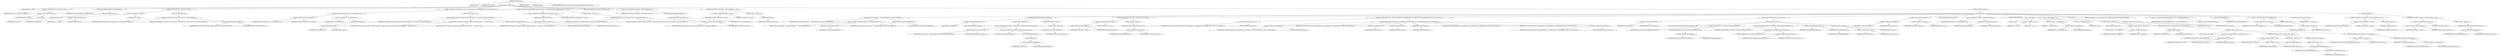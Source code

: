 digraph "executeInVM" {  
"2474" [label = <(METHOD,executeInVM)<SUB>1180</SUB>> ]
"155" [label = <(PARAM,this)<SUB>1180</SUB>> ]
"2475" [label = <(PARAM,JUnitTest arg)<SUB>1180</SUB>> ]
"2476" [label = <(BLOCK,&lt;empty&gt;,&lt;empty&gt;)<SUB>1180</SUB>> ]
"2477" [label = <(LOCAL,JUnitTest test: ANY)> ]
"2478" [label = <(&lt;operator&gt;.assignment,ANY test = (JUnitTest) arg.clone())<SUB>1181</SUB>> ]
"2479" [label = <(IDENTIFIER,test,ANY test = (JUnitTest) arg.clone())<SUB>1181</SUB>> ]
"2480" [label = <(&lt;operator&gt;.cast,(JUnitTest) arg.clone())<SUB>1181</SUB>> ]
"2481" [label = <(TYPE_REF,JUnitTest,JUnitTest)<SUB>1181</SUB>> ]
"2482" [label = <(clone,clone())<SUB>1181</SUB>> ]
"2483" [label = <(IDENTIFIER,arg,clone())<SUB>1181</SUB>> ]
"2484" [label = <(setProperties,setProperties(getProject().getProperties()))<SUB>1182</SUB>> ]
"2485" [label = <(IDENTIFIER,test,setProperties(getProject().getProperties()))<SUB>1182</SUB>> ]
"2486" [label = <(getProperties,getProperties())<SUB>1182</SUB>> ]
"2487" [label = <(getProject,getProject())<SUB>1182</SUB>> ]
"154" [label = <(IDENTIFIER,this,getProject())<SUB>1182</SUB>> ]
"2488" [label = <(CONTROL_STRUCTURE,if (dir != null),if (dir != null))<SUB>1183</SUB>> ]
"2489" [label = <(&lt;operator&gt;.notEquals,dir != null)<SUB>1183</SUB>> ]
"2490" [label = <(&lt;operator&gt;.fieldAccess,this.dir)<SUB>1183</SUB>> ]
"2491" [label = <(IDENTIFIER,this,dir != null)<SUB>1183</SUB>> ]
"2492" [label = <(FIELD_IDENTIFIER,dir,dir)<SUB>1183</SUB>> ]
"2493" [label = <(LITERAL,null,dir != null)<SUB>1183</SUB>> ]
"2494" [label = <(BLOCK,&lt;empty&gt;,&lt;empty&gt;)<SUB>1183</SUB>> ]
"2495" [label = <(log,log(&quot;dir attribute ignored if running in the same VM&quot;, Project.MSG_WARN))<SUB>1184</SUB>> ]
"156" [label = <(IDENTIFIER,this,log(&quot;dir attribute ignored if running in the same VM&quot;, Project.MSG_WARN))<SUB>1184</SUB>> ]
"2496" [label = <(LITERAL,&quot;dir attribute ignored if running in the same VM&quot;,log(&quot;dir attribute ignored if running in the same VM&quot;, Project.MSG_WARN))<SUB>1184</SUB>> ]
"2497" [label = <(&lt;operator&gt;.fieldAccess,Project.MSG_WARN)<SUB>1185</SUB>> ]
"2498" [label = <(IDENTIFIER,Project,log(&quot;dir attribute ignored if running in the same VM&quot;, Project.MSG_WARN))<SUB>1185</SUB>> ]
"2499" [label = <(FIELD_IDENTIFIER,MSG_WARN,MSG_WARN)<SUB>1185</SUB>> ]
"2500" [label = <(CONTROL_STRUCTURE,if (newEnvironment || null != env.getVariables()),if (newEnvironment || null != env.getVariables()))<SUB>1188</SUB>> ]
"2501" [label = <(&lt;operator&gt;.logicalOr,newEnvironment || null != env.getVariables())<SUB>1188</SUB>> ]
"2502" [label = <(&lt;operator&gt;.fieldAccess,this.newEnvironment)<SUB>1188</SUB>> ]
"2503" [label = <(IDENTIFIER,this,newEnvironment || null != env.getVariables())<SUB>1188</SUB>> ]
"2504" [label = <(FIELD_IDENTIFIER,newEnvironment,newEnvironment)<SUB>1188</SUB>> ]
"2505" [label = <(&lt;operator&gt;.notEquals,null != env.getVariables())<SUB>1188</SUB>> ]
"2506" [label = <(LITERAL,null,null != env.getVariables())<SUB>1188</SUB>> ]
"2507" [label = <(getVariables,getVariables())<SUB>1188</SUB>> ]
"2508" [label = <(&lt;operator&gt;.fieldAccess,this.env)<SUB>1188</SUB>> ]
"2509" [label = <(IDENTIFIER,this,getVariables())<SUB>1188</SUB>> ]
"2510" [label = <(FIELD_IDENTIFIER,env,env)<SUB>1188</SUB>> ]
"2511" [label = <(BLOCK,&lt;empty&gt;,&lt;empty&gt;)<SUB>1188</SUB>> ]
"2512" [label = <(log,log(&quot;Changes to environment variables are ignored if running in &quot; + &quot;the same VM.&quot;, Project.MSG_WARN))<SUB>1189</SUB>> ]
"157" [label = <(IDENTIFIER,this,log(&quot;Changes to environment variables are ignored if running in &quot; + &quot;the same VM.&quot;, Project.MSG_WARN))<SUB>1189</SUB>> ]
"2513" [label = <(&lt;operator&gt;.addition,&quot;Changes to environment variables are ignored if running in &quot; + &quot;the same VM.&quot;)<SUB>1189</SUB>> ]
"2514" [label = <(LITERAL,&quot;Changes to environment variables are ignored if running in &quot;,&quot;Changes to environment variables are ignored if running in &quot; + &quot;the same VM.&quot;)<SUB>1189</SUB>> ]
"2515" [label = <(LITERAL,&quot;the same VM.&quot;,&quot;Changes to environment variables are ignored if running in &quot; + &quot;the same VM.&quot;)<SUB>1190</SUB>> ]
"2516" [label = <(&lt;operator&gt;.fieldAccess,Project.MSG_WARN)<SUB>1190</SUB>> ]
"2517" [label = <(IDENTIFIER,Project,log(&quot;Changes to environment variables are ignored if running in &quot; + &quot;the same VM.&quot;, Project.MSG_WARN))<SUB>1190</SUB>> ]
"2518" [label = <(FIELD_IDENTIFIER,MSG_WARN,MSG_WARN)<SUB>1190</SUB>> ]
"2519" [label = <(CONTROL_STRUCTURE,if (getCommandline().getBootclasspath() != null),if (getCommandline().getBootclasspath() != null))<SUB>1193</SUB>> ]
"2520" [label = <(&lt;operator&gt;.notEquals,getCommandline().getBootclasspath() != null)<SUB>1193</SUB>> ]
"2521" [label = <(getBootclasspath,getBootclasspath())<SUB>1193</SUB>> ]
"2522" [label = <(getCommandline,this.getCommandline())<SUB>1193</SUB>> ]
"158" [label = <(IDENTIFIER,this,this.getCommandline())<SUB>1193</SUB>> ]
"2523" [label = <(LITERAL,null,getCommandline().getBootclasspath() != null)<SUB>1193</SUB>> ]
"2524" [label = <(BLOCK,&lt;empty&gt;,&lt;empty&gt;)<SUB>1193</SUB>> ]
"2525" [label = <(log,log(&quot;bootclasspath is ignored if running in the same VM.&quot;, Project.MSG_WARN))<SUB>1194</SUB>> ]
"159" [label = <(IDENTIFIER,this,log(&quot;bootclasspath is ignored if running in the same VM.&quot;, Project.MSG_WARN))<SUB>1194</SUB>> ]
"2526" [label = <(LITERAL,&quot;bootclasspath is ignored if running in the same VM.&quot;,log(&quot;bootclasspath is ignored if running in the same VM.&quot;, Project.MSG_WARN))<SUB>1194</SUB>> ]
"2527" [label = <(&lt;operator&gt;.fieldAccess,Project.MSG_WARN)<SUB>1195</SUB>> ]
"2528" [label = <(IDENTIFIER,Project,log(&quot;bootclasspath is ignored if running in the same VM.&quot;, Project.MSG_WARN))<SUB>1195</SUB>> ]
"2529" [label = <(FIELD_IDENTIFIER,MSG_WARN,MSG_WARN)<SUB>1195</SUB>> ]
"2530" [label = <(LOCAL,CommandlineJava.SysProperties sysProperties: ANY)> ]
"2531" [label = <(&lt;operator&gt;.assignment,ANY sysProperties = getSystemProperties())<SUB>1198</SUB>> ]
"2532" [label = <(IDENTIFIER,sysProperties,ANY sysProperties = getSystemProperties())<SUB>1198</SUB>> ]
"2533" [label = <(getSystemProperties,getSystemProperties())<SUB>1199</SUB>> ]
"2534" [label = <(getCommandline,this.getCommandline())<SUB>1199</SUB>> ]
"160" [label = <(IDENTIFIER,this,this.getCommandline())<SUB>1199</SUB>> ]
"2535" [label = <(CONTROL_STRUCTURE,if (sysProperties != null),if (sysProperties != null))<SUB>1200</SUB>> ]
"2536" [label = <(&lt;operator&gt;.notEquals,sysProperties != null)<SUB>1200</SUB>> ]
"2537" [label = <(IDENTIFIER,sysProperties,sysProperties != null)<SUB>1200</SUB>> ]
"2538" [label = <(LITERAL,null,sysProperties != null)<SUB>1200</SUB>> ]
"2539" [label = <(BLOCK,&lt;empty&gt;,&lt;empty&gt;)<SUB>1200</SUB>> ]
"2540" [label = <(setSystem,setSystem())<SUB>1201</SUB>> ]
"2541" [label = <(IDENTIFIER,sysProperties,setSystem())<SUB>1201</SUB>> ]
"2542" [label = <(CONTROL_STRUCTURE,try,try)<SUB>1204</SUB>> ]
"2543" [label = <(BLOCK,try,try)<SUB>1204</SUB>> ]
"2544" [label = <(log,log(&quot;Using System properties &quot; + System.getProperties(), Project.MSG_VERBOSE))<SUB>1205</SUB>> ]
"161" [label = <(IDENTIFIER,this,log(&quot;Using System properties &quot; + System.getProperties(), Project.MSG_VERBOSE))<SUB>1205</SUB>> ]
"2545" [label = <(&lt;operator&gt;.addition,&quot;Using System properties &quot; + System.getProperties())<SUB>1205</SUB>> ]
"2546" [label = <(LITERAL,&quot;Using System properties &quot;,&quot;Using System properties &quot; + System.getProperties())<SUB>1205</SUB>> ]
"2547" [label = <(getProperties,System.getProperties())<SUB>1205</SUB>> ]
"2548" [label = <(IDENTIFIER,System,System.getProperties())<SUB>1205</SUB>> ]
"2549" [label = <(&lt;operator&gt;.fieldAccess,Project.MSG_VERBOSE)<SUB>1206</SUB>> ]
"2550" [label = <(IDENTIFIER,Project,log(&quot;Using System properties &quot; + System.getProperties(), Project.MSG_VERBOSE))<SUB>1206</SUB>> ]
"2551" [label = <(FIELD_IDENTIFIER,MSG_VERBOSE,MSG_VERBOSE)<SUB>1206</SUB>> ]
"2552" [label = <(CONTROL_STRUCTURE,if (splitJunit),if (splitJunit))<SUB>1207</SUB>> ]
"2553" [label = <(&lt;operator&gt;.fieldAccess,this.splitJunit)<SUB>1207</SUB>> ]
"2554" [label = <(IDENTIFIER,this,if (splitJunit))<SUB>1207</SUB>> ]
"2555" [label = <(FIELD_IDENTIFIER,splitJunit,splitJunit)<SUB>1207</SUB>> ]
"2556" [label = <(BLOCK,&lt;empty&gt;,&lt;empty&gt;)<SUB>1207</SUB>> ]
"2557" [label = <(&lt;operator&gt;.assignment,this.classLoader = (AntClassLoader) delegate.getClass().getClassLoader())<SUB>1208</SUB>> ]
"2558" [label = <(&lt;operator&gt;.fieldAccess,this.classLoader)<SUB>1208</SUB>> ]
"2559" [label = <(IDENTIFIER,this,this.classLoader = (AntClassLoader) delegate.getClass().getClassLoader())<SUB>1208</SUB>> ]
"2560" [label = <(FIELD_IDENTIFIER,classLoader,classLoader)<SUB>1208</SUB>> ]
"2561" [label = <(&lt;operator&gt;.cast,(AntClassLoader) delegate.getClass().getClassLoader())<SUB>1208</SUB>> ]
"2562" [label = <(TYPE_REF,AntClassLoader,AntClassLoader)<SUB>1208</SUB>> ]
"2563" [label = <(getClassLoader,getClassLoader())<SUB>1208</SUB>> ]
"2564" [label = <(getClass,getClass())<SUB>1208</SUB>> ]
"2565" [label = <(&lt;operator&gt;.fieldAccess,this.delegate)<SUB>1208</SUB>> ]
"2566" [label = <(IDENTIFIER,this,getClass())<SUB>1208</SUB>> ]
"2567" [label = <(FIELD_IDENTIFIER,delegate,delegate)<SUB>1208</SUB>> ]
"2568" [label = <(CONTROL_STRUCTURE,else,else)<SUB>1209</SUB>> ]
"2569" [label = <(BLOCK,&lt;empty&gt;,&lt;empty&gt;)<SUB>1209</SUB>> ]
"2570" [label = <(createClassLoader,this.createClassLoader())<SUB>1210</SUB>> ]
"162" [label = <(IDENTIFIER,this,this.createClassLoader())<SUB>1210</SUB>> ]
"2571" [label = <(CONTROL_STRUCTURE,if (classLoader != null),if (classLoader != null))<SUB>1212</SUB>> ]
"2572" [label = <(&lt;operator&gt;.notEquals,classLoader != null)<SUB>1212</SUB>> ]
"2573" [label = <(&lt;operator&gt;.fieldAccess,this.classLoader)<SUB>1212</SUB>> ]
"2574" [label = <(IDENTIFIER,this,classLoader != null)<SUB>1212</SUB>> ]
"2575" [label = <(FIELD_IDENTIFIER,classLoader,classLoader)<SUB>1212</SUB>> ]
"2576" [label = <(LITERAL,null,classLoader != null)<SUB>1212</SUB>> ]
"2577" [label = <(BLOCK,&lt;empty&gt;,&lt;empty&gt;)<SUB>1212</SUB>> ]
"2578" [label = <(setThreadContextLoader,setThreadContextLoader())<SUB>1213</SUB>> ]
"2579" [label = <(&lt;operator&gt;.fieldAccess,this.classLoader)<SUB>1213</SUB>> ]
"2580" [label = <(IDENTIFIER,this,setThreadContextLoader())<SUB>1213</SUB>> ]
"2581" [label = <(FIELD_IDENTIFIER,classLoader,classLoader)<SUB>1213</SUB>> ]
"2582" [label = <(&lt;operator&gt;.assignment,this.runner = newJUnitTestRunner(test, test.getHaltonerror(), test.getFiltertrace(), test.getHaltonfailure(), false, true, classLoader))<SUB>1215</SUB>> ]
"2583" [label = <(&lt;operator&gt;.fieldAccess,this.runner)<SUB>1215</SUB>> ]
"2584" [label = <(IDENTIFIER,this,this.runner = newJUnitTestRunner(test, test.getHaltonerror(), test.getFiltertrace(), test.getHaltonfailure(), false, true, classLoader))<SUB>1215</SUB>> ]
"2585" [label = <(FIELD_IDENTIFIER,runner,runner)<SUB>1215</SUB>> ]
"2586" [label = <(newJUnitTestRunner,newJUnitTestRunner(test, test.getHaltonerror(), test.getFiltertrace(), test.getHaltonfailure(), false, true, classLoader))<SUB>1215</SUB>> ]
"2587" [label = <(&lt;operator&gt;.fieldAccess,this.delegate)<SUB>1215</SUB>> ]
"2588" [label = <(IDENTIFIER,this,newJUnitTestRunner(test, test.getHaltonerror(), test.getFiltertrace(), test.getHaltonfailure(), false, true, classLoader))<SUB>1215</SUB>> ]
"2589" [label = <(FIELD_IDENTIFIER,delegate,delegate)<SUB>1215</SUB>> ]
"2590" [label = <(IDENTIFIER,test,newJUnitTestRunner(test, test.getHaltonerror(), test.getFiltertrace(), test.getHaltonfailure(), false, true, classLoader))<SUB>1215</SUB>> ]
"2591" [label = <(getHaltonerror,getHaltonerror())<SUB>1215</SUB>> ]
"2592" [label = <(IDENTIFIER,test,getHaltonerror())<SUB>1215</SUB>> ]
"2593" [label = <(getFiltertrace,getFiltertrace())<SUB>1216</SUB>> ]
"2594" [label = <(IDENTIFIER,test,getFiltertrace())<SUB>1216</SUB>> ]
"2595" [label = <(getHaltonfailure,getHaltonfailure())<SUB>1217</SUB>> ]
"2596" [label = <(IDENTIFIER,test,getHaltonfailure())<SUB>1217</SUB>> ]
"2597" [label = <(LITERAL,false,newJUnitTestRunner(test, test.getHaltonerror(), test.getFiltertrace(), test.getHaltonfailure(), false, true, classLoader))<SUB>1217</SUB>> ]
"2598" [label = <(LITERAL,true,newJUnitTestRunner(test, test.getHaltonerror(), test.getFiltertrace(), test.getHaltonfailure(), false, true, classLoader))<SUB>1218</SUB>> ]
"2599" [label = <(&lt;operator&gt;.fieldAccess,this.classLoader)<SUB>1218</SUB>> ]
"2600" [label = <(IDENTIFIER,this,newJUnitTestRunner(test, test.getHaltonerror(), test.getFiltertrace(), test.getHaltonfailure(), false, true, classLoader))<SUB>1218</SUB>> ]
"2601" [label = <(FIELD_IDENTIFIER,classLoader,classLoader)<SUB>1218</SUB>> ]
"2602" [label = <(CONTROL_STRUCTURE,if (summary),if (summary))<SUB>1219</SUB>> ]
"2603" [label = <(&lt;operator&gt;.fieldAccess,this.summary)<SUB>1219</SUB>> ]
"2604" [label = <(IDENTIFIER,this,if (summary))<SUB>1219</SUB>> ]
"2605" [label = <(FIELD_IDENTIFIER,summary,summary)<SUB>1219</SUB>> ]
"2606" [label = <(BLOCK,&lt;empty&gt;,&lt;empty&gt;)<SUB>1219</SUB>> ]
"2607" [label = <(LOCAL,JUnitTaskMirror.SummaryJUnitResultFormatterMirror f: ANY)> ]
"2608" [label = <(&lt;operator&gt;.assignment,ANY f = newSummaryJUnitResultFormatter())<SUB>1221</SUB>> ]
"2609" [label = <(IDENTIFIER,f,ANY f = newSummaryJUnitResultFormatter())<SUB>1221</SUB>> ]
"2610" [label = <(newSummaryJUnitResultFormatter,newSummaryJUnitResultFormatter())<SUB>1222</SUB>> ]
"2611" [label = <(&lt;operator&gt;.fieldAccess,this.delegate)<SUB>1222</SUB>> ]
"2612" [label = <(IDENTIFIER,this,newSummaryJUnitResultFormatter())<SUB>1222</SUB>> ]
"2613" [label = <(FIELD_IDENTIFIER,delegate,delegate)<SUB>1222</SUB>> ]
"2614" [label = <(setWithOutAndErr,setWithOutAndErr(&quot;withoutanderr&quot;.equalsIgnoreCase(summaryValue)))<SUB>1223</SUB>> ]
"2615" [label = <(IDENTIFIER,f,setWithOutAndErr(&quot;withoutanderr&quot;.equalsIgnoreCase(summaryValue)))<SUB>1223</SUB>> ]
"2616" [label = <(equalsIgnoreCase,this.equalsIgnoreCase(summaryValue))<SUB>1223</SUB>> ]
"2617" [label = <(LITERAL,&quot;withoutanderr&quot;,this.equalsIgnoreCase(summaryValue))<SUB>1223</SUB>> ]
"2618" [label = <(&lt;operator&gt;.fieldAccess,this.summaryValue)<SUB>1224</SUB>> ]
"2619" [label = <(IDENTIFIER,this,this.equalsIgnoreCase(summaryValue))<SUB>1224</SUB>> ]
"2620" [label = <(FIELD_IDENTIFIER,summaryValue,summaryValue)<SUB>1224</SUB>> ]
"2621" [label = <(setOutput,setOutput(getDefaultOutput()))<SUB>1225</SUB>> ]
"2622" [label = <(IDENTIFIER,f,setOutput(getDefaultOutput()))<SUB>1225</SUB>> ]
"2623" [label = <(getDefaultOutput,this.getDefaultOutput())<SUB>1225</SUB>> ]
"163" [label = <(IDENTIFIER,this,this.getDefaultOutput())<SUB>1225</SUB>> ]
"2624" [label = <(addFormatter,addFormatter(f))<SUB>1226</SUB>> ]
"2625" [label = <(&lt;operator&gt;.fieldAccess,this.runner)<SUB>1226</SUB>> ]
"2626" [label = <(IDENTIFIER,this,addFormatter(f))<SUB>1226</SUB>> ]
"2627" [label = <(FIELD_IDENTIFIER,runner,runner)<SUB>1226</SUB>> ]
"2628" [label = <(IDENTIFIER,f,addFormatter(f))<SUB>1226</SUB>> ]
"2629" [label = <(setPermissions,setPermissions(perm))<SUB>1229</SUB>> ]
"2630" [label = <(&lt;operator&gt;.fieldAccess,this.runner)<SUB>1229</SUB>> ]
"2631" [label = <(IDENTIFIER,this,setPermissions(perm))<SUB>1229</SUB>> ]
"2632" [label = <(FIELD_IDENTIFIER,runner,runner)<SUB>1229</SUB>> ]
"2633" [label = <(&lt;operator&gt;.fieldAccess,this.perm)<SUB>1229</SUB>> ]
"2634" [label = <(IDENTIFIER,this,setPermissions(perm))<SUB>1229</SUB>> ]
"2635" [label = <(FIELD_IDENTIFIER,perm,perm)<SUB>1229</SUB>> ]
"2636" [label = <(LOCAL,FormatterElement[] feArray: ANY)> ]
"2637" [label = <(&lt;operator&gt;.assignment,ANY feArray = mergeFormatters(test))<SUB>1231</SUB>> ]
"2638" [label = <(IDENTIFIER,feArray,ANY feArray = mergeFormatters(test))<SUB>1231</SUB>> ]
"2639" [label = <(mergeFormatters,mergeFormatters(test))<SUB>1231</SUB>> ]
"164" [label = <(IDENTIFIER,this,mergeFormatters(test))<SUB>1231</SUB>> ]
"2640" [label = <(IDENTIFIER,test,mergeFormatters(test))<SUB>1231</SUB>> ]
"2641" [label = <(CONTROL_STRUCTURE,for (int i = 0; Some(i &lt; feArray.length); i++),for (int i = 0; Some(i &lt; feArray.length); i++))<SUB>1232</SUB>> ]
"2642" [label = <(LOCAL,int i: int)> ]
"2643" [label = <(&lt;operator&gt;.assignment,int i = 0)<SUB>1232</SUB>> ]
"2644" [label = <(IDENTIFIER,i,int i = 0)<SUB>1232</SUB>> ]
"2645" [label = <(LITERAL,0,int i = 0)<SUB>1232</SUB>> ]
"2646" [label = <(&lt;operator&gt;.lessThan,i &lt; feArray.length)<SUB>1232</SUB>> ]
"2647" [label = <(IDENTIFIER,i,i &lt; feArray.length)<SUB>1232</SUB>> ]
"2648" [label = <(&lt;operator&gt;.fieldAccess,feArray.length)<SUB>1232</SUB>> ]
"2649" [label = <(IDENTIFIER,feArray,i &lt; feArray.length)<SUB>1232</SUB>> ]
"2650" [label = <(FIELD_IDENTIFIER,length,length)<SUB>1232</SUB>> ]
"2651" [label = <(&lt;operator&gt;.postIncrement,i++)<SUB>1232</SUB>> ]
"2652" [label = <(IDENTIFIER,i,i++)<SUB>1232</SUB>> ]
"2653" [label = <(BLOCK,&lt;empty&gt;,&lt;empty&gt;)<SUB>1232</SUB>> ]
"2654" [label = <(LOCAL,FormatterElement fe: ANY)> ]
"2655" [label = <(&lt;operator&gt;.assignment,ANY fe = feArray[i])<SUB>1233</SUB>> ]
"2656" [label = <(IDENTIFIER,fe,ANY fe = feArray[i])<SUB>1233</SUB>> ]
"2657" [label = <(&lt;operator&gt;.indexAccess,feArray[i])<SUB>1233</SUB>> ]
"2658" [label = <(IDENTIFIER,feArray,ANY fe = feArray[i])<SUB>1233</SUB>> ]
"2659" [label = <(IDENTIFIER,i,ANY fe = feArray[i])<SUB>1233</SUB>> ]
"2660" [label = <(CONTROL_STRUCTURE,if (fe.shouldUse(this)),if (fe.shouldUse(this)))<SUB>1234</SUB>> ]
"2661" [label = <(shouldUse,shouldUse(this))<SUB>1234</SUB>> ]
"2662" [label = <(IDENTIFIER,fe,shouldUse(this))<SUB>1234</SUB>> ]
"165" [label = <(IDENTIFIER,this,shouldUse(this))<SUB>1234</SUB>> ]
"2663" [label = <(BLOCK,&lt;empty&gt;,&lt;empty&gt;)<SUB>1234</SUB>> ]
"2664" [label = <(LOCAL,File outFile: java.io.File)> ]
"2665" [label = <(&lt;operator&gt;.assignment,File outFile = getOutput(fe, test))<SUB>1235</SUB>> ]
"2666" [label = <(IDENTIFIER,outFile,File outFile = getOutput(fe, test))<SUB>1235</SUB>> ]
"2667" [label = <(getOutput,getOutput(fe, test))<SUB>1235</SUB>> ]
"166" [label = <(IDENTIFIER,this,getOutput(fe, test))<SUB>1235</SUB>> ]
"2668" [label = <(IDENTIFIER,fe,getOutput(fe, test))<SUB>1235</SUB>> ]
"2669" [label = <(IDENTIFIER,test,getOutput(fe, test))<SUB>1235</SUB>> ]
"2670" [label = <(CONTROL_STRUCTURE,if (outFile != null),if (outFile != null))<SUB>1236</SUB>> ]
"2671" [label = <(&lt;operator&gt;.notEquals,outFile != null)<SUB>1236</SUB>> ]
"2672" [label = <(IDENTIFIER,outFile,outFile != null)<SUB>1236</SUB>> ]
"2673" [label = <(LITERAL,null,outFile != null)<SUB>1236</SUB>> ]
"2674" [label = <(BLOCK,&lt;empty&gt;,&lt;empty&gt;)<SUB>1236</SUB>> ]
"2675" [label = <(setOutfile,setOutfile(outFile))<SUB>1237</SUB>> ]
"2676" [label = <(IDENTIFIER,fe,setOutfile(outFile))<SUB>1237</SUB>> ]
"2677" [label = <(IDENTIFIER,outFile,setOutfile(outFile))<SUB>1237</SUB>> ]
"2678" [label = <(CONTROL_STRUCTURE,else,else)<SUB>1238</SUB>> ]
"2679" [label = <(BLOCK,&lt;empty&gt;,&lt;empty&gt;)<SUB>1238</SUB>> ]
"2680" [label = <(setOutput,setOutput(getDefaultOutput()))<SUB>1239</SUB>> ]
"2681" [label = <(IDENTIFIER,fe,setOutput(getDefaultOutput()))<SUB>1239</SUB>> ]
"2682" [label = <(getDefaultOutput,this.getDefaultOutput())<SUB>1239</SUB>> ]
"167" [label = <(IDENTIFIER,this,this.getDefaultOutput())<SUB>1239</SUB>> ]
"2683" [label = <(addFormatter,addFormatter(fe.createFormatter(classLoader)))<SUB>1241</SUB>> ]
"2684" [label = <(&lt;operator&gt;.fieldAccess,this.runner)<SUB>1241</SUB>> ]
"2685" [label = <(IDENTIFIER,this,addFormatter(fe.createFormatter(classLoader)))<SUB>1241</SUB>> ]
"2686" [label = <(FIELD_IDENTIFIER,runner,runner)<SUB>1241</SUB>> ]
"2687" [label = <(createFormatter,createFormatter(classLoader))<SUB>1241</SUB>> ]
"2688" [label = <(IDENTIFIER,fe,createFormatter(classLoader))<SUB>1241</SUB>> ]
"2689" [label = <(&lt;operator&gt;.fieldAccess,this.classLoader)<SUB>1241</SUB>> ]
"2690" [label = <(IDENTIFIER,this,createFormatter(classLoader))<SUB>1241</SUB>> ]
"2691" [label = <(FIELD_IDENTIFIER,classLoader,classLoader)<SUB>1241</SUB>> ]
"2692" [label = <(run,run())<SUB>1245</SUB>> ]
"2693" [label = <(&lt;operator&gt;.fieldAccess,this.runner)<SUB>1245</SUB>> ]
"2694" [label = <(IDENTIFIER,this,run())<SUB>1245</SUB>> ]
"2695" [label = <(FIELD_IDENTIFIER,runner,runner)<SUB>1245</SUB>> ]
"169" [label = <(LOCAL,TestResultHolder result: org.apache.tools.ant.taskdefs.optional.junit.JUnitTask$TestResultHolder)> ]
"2696" [label = <(&lt;operator&gt;.assignment,JUnitTask$TestResultHolder result = new TestResultHolder())<SUB>1246</SUB>> ]
"2697" [label = <(IDENTIFIER,result,JUnitTask$TestResultHolder result = new TestResultHolder())<SUB>1246</SUB>> ]
"2698" [label = <(&lt;operator&gt;.alloc,new TestResultHolder())<SUB>1246</SUB>> ]
"2699" [label = <(&lt;init&gt;,new TestResultHolder())<SUB>1246</SUB>> ]
"168" [label = <(IDENTIFIER,result,new TestResultHolder())<SUB>1246</SUB>> ]
"2700" [label = <(&lt;operator&gt;.assignment,result.exitCode = getRetCode())<SUB>1247</SUB>> ]
"2701" [label = <(&lt;operator&gt;.fieldAccess,result.exitCode)<SUB>1247</SUB>> ]
"2702" [label = <(IDENTIFIER,result,result.exitCode = getRetCode())<SUB>1247</SUB>> ]
"2703" [label = <(FIELD_IDENTIFIER,exitCode,exitCode)<SUB>1247</SUB>> ]
"2704" [label = <(getRetCode,getRetCode())<SUB>1247</SUB>> ]
"2705" [label = <(&lt;operator&gt;.fieldAccess,this.runner)<SUB>1247</SUB>> ]
"2706" [label = <(IDENTIFIER,this,getRetCode())<SUB>1247</SUB>> ]
"2707" [label = <(FIELD_IDENTIFIER,runner,runner)<SUB>1247</SUB>> ]
"2708" [label = <(RETURN,return result;,return result;)<SUB>1248</SUB>> ]
"2709" [label = <(IDENTIFIER,result,return result;)<SUB>1248</SUB>> ]
"2710" [label = <(BLOCK,finally,finally)<SUB>1249</SUB>> ]
"2711" [label = <(CONTROL_STRUCTURE,if (sysProperties != null),if (sysProperties != null))<SUB>1250</SUB>> ]
"2712" [label = <(&lt;operator&gt;.notEquals,sysProperties != null)<SUB>1250</SUB>> ]
"2713" [label = <(IDENTIFIER,sysProperties,sysProperties != null)<SUB>1250</SUB>> ]
"2714" [label = <(LITERAL,null,sysProperties != null)<SUB>1250</SUB>> ]
"2715" [label = <(BLOCK,&lt;empty&gt;,&lt;empty&gt;)<SUB>1250</SUB>> ]
"2716" [label = <(restoreSystem,restoreSystem())<SUB>1251</SUB>> ]
"2717" [label = <(IDENTIFIER,sysProperties,restoreSystem())<SUB>1251</SUB>> ]
"2718" [label = <(CONTROL_STRUCTURE,if (classLoader != null),if (classLoader != null))<SUB>1253</SUB>> ]
"2719" [label = <(&lt;operator&gt;.notEquals,classLoader != null)<SUB>1253</SUB>> ]
"2720" [label = <(&lt;operator&gt;.fieldAccess,this.classLoader)<SUB>1253</SUB>> ]
"2721" [label = <(IDENTIFIER,this,classLoader != null)<SUB>1253</SUB>> ]
"2722" [label = <(FIELD_IDENTIFIER,classLoader,classLoader)<SUB>1253</SUB>> ]
"2723" [label = <(LITERAL,null,classLoader != null)<SUB>1253</SUB>> ]
"2724" [label = <(BLOCK,&lt;empty&gt;,&lt;empty&gt;)<SUB>1253</SUB>> ]
"2725" [label = <(resetThreadContextLoader,resetThreadContextLoader())<SUB>1254</SUB>> ]
"2726" [label = <(&lt;operator&gt;.fieldAccess,this.classLoader)<SUB>1254</SUB>> ]
"2727" [label = <(IDENTIFIER,this,resetThreadContextLoader())<SUB>1254</SUB>> ]
"2728" [label = <(FIELD_IDENTIFIER,classLoader,classLoader)<SUB>1254</SUB>> ]
"2729" [label = <(MODIFIER,PRIVATE)> ]
"2730" [label = <(MODIFIER,VIRTUAL)> ]
"2731" [label = <(METHOD_RETURN,org.apache.tools.ant.taskdefs.optional.junit.JUnitTask$TestResultHolder)<SUB>1180</SUB>> ]
  "2474" -> "155" 
  "2474" -> "2475" 
  "2474" -> "2476" 
  "2474" -> "2729" 
  "2474" -> "2730" 
  "2474" -> "2731" 
  "2476" -> "2477" 
  "2476" -> "2478" 
  "2476" -> "2484" 
  "2476" -> "2488" 
  "2476" -> "2500" 
  "2476" -> "2519" 
  "2476" -> "2530" 
  "2476" -> "2531" 
  "2476" -> "2535" 
  "2476" -> "2542" 
  "2478" -> "2479" 
  "2478" -> "2480" 
  "2480" -> "2481" 
  "2480" -> "2482" 
  "2482" -> "2483" 
  "2484" -> "2485" 
  "2484" -> "2486" 
  "2486" -> "2487" 
  "2487" -> "154" 
  "2488" -> "2489" 
  "2488" -> "2494" 
  "2489" -> "2490" 
  "2489" -> "2493" 
  "2490" -> "2491" 
  "2490" -> "2492" 
  "2494" -> "2495" 
  "2495" -> "156" 
  "2495" -> "2496" 
  "2495" -> "2497" 
  "2497" -> "2498" 
  "2497" -> "2499" 
  "2500" -> "2501" 
  "2500" -> "2511" 
  "2501" -> "2502" 
  "2501" -> "2505" 
  "2502" -> "2503" 
  "2502" -> "2504" 
  "2505" -> "2506" 
  "2505" -> "2507" 
  "2507" -> "2508" 
  "2508" -> "2509" 
  "2508" -> "2510" 
  "2511" -> "2512" 
  "2512" -> "157" 
  "2512" -> "2513" 
  "2512" -> "2516" 
  "2513" -> "2514" 
  "2513" -> "2515" 
  "2516" -> "2517" 
  "2516" -> "2518" 
  "2519" -> "2520" 
  "2519" -> "2524" 
  "2520" -> "2521" 
  "2520" -> "2523" 
  "2521" -> "2522" 
  "2522" -> "158" 
  "2524" -> "2525" 
  "2525" -> "159" 
  "2525" -> "2526" 
  "2525" -> "2527" 
  "2527" -> "2528" 
  "2527" -> "2529" 
  "2531" -> "2532" 
  "2531" -> "2533" 
  "2533" -> "2534" 
  "2534" -> "160" 
  "2535" -> "2536" 
  "2535" -> "2539" 
  "2536" -> "2537" 
  "2536" -> "2538" 
  "2539" -> "2540" 
  "2540" -> "2541" 
  "2542" -> "2543" 
  "2542" -> "2710" 
  "2543" -> "2544" 
  "2543" -> "2552" 
  "2543" -> "2571" 
  "2543" -> "2582" 
  "2543" -> "2602" 
  "2543" -> "2629" 
  "2543" -> "2636" 
  "2543" -> "2637" 
  "2543" -> "2641" 
  "2543" -> "2692" 
  "2543" -> "169" 
  "2543" -> "2696" 
  "2543" -> "2699" 
  "2543" -> "2700" 
  "2543" -> "2708" 
  "2544" -> "161" 
  "2544" -> "2545" 
  "2544" -> "2549" 
  "2545" -> "2546" 
  "2545" -> "2547" 
  "2547" -> "2548" 
  "2549" -> "2550" 
  "2549" -> "2551" 
  "2552" -> "2553" 
  "2552" -> "2556" 
  "2552" -> "2568" 
  "2553" -> "2554" 
  "2553" -> "2555" 
  "2556" -> "2557" 
  "2557" -> "2558" 
  "2557" -> "2561" 
  "2558" -> "2559" 
  "2558" -> "2560" 
  "2561" -> "2562" 
  "2561" -> "2563" 
  "2563" -> "2564" 
  "2564" -> "2565" 
  "2565" -> "2566" 
  "2565" -> "2567" 
  "2568" -> "2569" 
  "2569" -> "2570" 
  "2570" -> "162" 
  "2571" -> "2572" 
  "2571" -> "2577" 
  "2572" -> "2573" 
  "2572" -> "2576" 
  "2573" -> "2574" 
  "2573" -> "2575" 
  "2577" -> "2578" 
  "2578" -> "2579" 
  "2579" -> "2580" 
  "2579" -> "2581" 
  "2582" -> "2583" 
  "2582" -> "2586" 
  "2583" -> "2584" 
  "2583" -> "2585" 
  "2586" -> "2587" 
  "2586" -> "2590" 
  "2586" -> "2591" 
  "2586" -> "2593" 
  "2586" -> "2595" 
  "2586" -> "2597" 
  "2586" -> "2598" 
  "2586" -> "2599" 
  "2587" -> "2588" 
  "2587" -> "2589" 
  "2591" -> "2592" 
  "2593" -> "2594" 
  "2595" -> "2596" 
  "2599" -> "2600" 
  "2599" -> "2601" 
  "2602" -> "2603" 
  "2602" -> "2606" 
  "2603" -> "2604" 
  "2603" -> "2605" 
  "2606" -> "2607" 
  "2606" -> "2608" 
  "2606" -> "2614" 
  "2606" -> "2621" 
  "2606" -> "2624" 
  "2608" -> "2609" 
  "2608" -> "2610" 
  "2610" -> "2611" 
  "2611" -> "2612" 
  "2611" -> "2613" 
  "2614" -> "2615" 
  "2614" -> "2616" 
  "2616" -> "2617" 
  "2616" -> "2618" 
  "2618" -> "2619" 
  "2618" -> "2620" 
  "2621" -> "2622" 
  "2621" -> "2623" 
  "2623" -> "163" 
  "2624" -> "2625" 
  "2624" -> "2628" 
  "2625" -> "2626" 
  "2625" -> "2627" 
  "2629" -> "2630" 
  "2629" -> "2633" 
  "2630" -> "2631" 
  "2630" -> "2632" 
  "2633" -> "2634" 
  "2633" -> "2635" 
  "2637" -> "2638" 
  "2637" -> "2639" 
  "2639" -> "164" 
  "2639" -> "2640" 
  "2641" -> "2642" 
  "2641" -> "2643" 
  "2641" -> "2646" 
  "2641" -> "2651" 
  "2641" -> "2653" 
  "2643" -> "2644" 
  "2643" -> "2645" 
  "2646" -> "2647" 
  "2646" -> "2648" 
  "2648" -> "2649" 
  "2648" -> "2650" 
  "2651" -> "2652" 
  "2653" -> "2654" 
  "2653" -> "2655" 
  "2653" -> "2660" 
  "2655" -> "2656" 
  "2655" -> "2657" 
  "2657" -> "2658" 
  "2657" -> "2659" 
  "2660" -> "2661" 
  "2660" -> "2663" 
  "2661" -> "2662" 
  "2661" -> "165" 
  "2663" -> "2664" 
  "2663" -> "2665" 
  "2663" -> "2670" 
  "2663" -> "2683" 
  "2665" -> "2666" 
  "2665" -> "2667" 
  "2667" -> "166" 
  "2667" -> "2668" 
  "2667" -> "2669" 
  "2670" -> "2671" 
  "2670" -> "2674" 
  "2670" -> "2678" 
  "2671" -> "2672" 
  "2671" -> "2673" 
  "2674" -> "2675" 
  "2675" -> "2676" 
  "2675" -> "2677" 
  "2678" -> "2679" 
  "2679" -> "2680" 
  "2680" -> "2681" 
  "2680" -> "2682" 
  "2682" -> "167" 
  "2683" -> "2684" 
  "2683" -> "2687" 
  "2684" -> "2685" 
  "2684" -> "2686" 
  "2687" -> "2688" 
  "2687" -> "2689" 
  "2689" -> "2690" 
  "2689" -> "2691" 
  "2692" -> "2693" 
  "2693" -> "2694" 
  "2693" -> "2695" 
  "2696" -> "2697" 
  "2696" -> "2698" 
  "2699" -> "168" 
  "2700" -> "2701" 
  "2700" -> "2704" 
  "2701" -> "2702" 
  "2701" -> "2703" 
  "2704" -> "2705" 
  "2705" -> "2706" 
  "2705" -> "2707" 
  "2708" -> "2709" 
  "2710" -> "2711" 
  "2710" -> "2718" 
  "2711" -> "2712" 
  "2711" -> "2715" 
  "2712" -> "2713" 
  "2712" -> "2714" 
  "2715" -> "2716" 
  "2716" -> "2717" 
  "2718" -> "2719" 
  "2718" -> "2724" 
  "2719" -> "2720" 
  "2719" -> "2723" 
  "2720" -> "2721" 
  "2720" -> "2722" 
  "2724" -> "2725" 
  "2725" -> "2726" 
  "2726" -> "2727" 
  "2726" -> "2728" 
}
